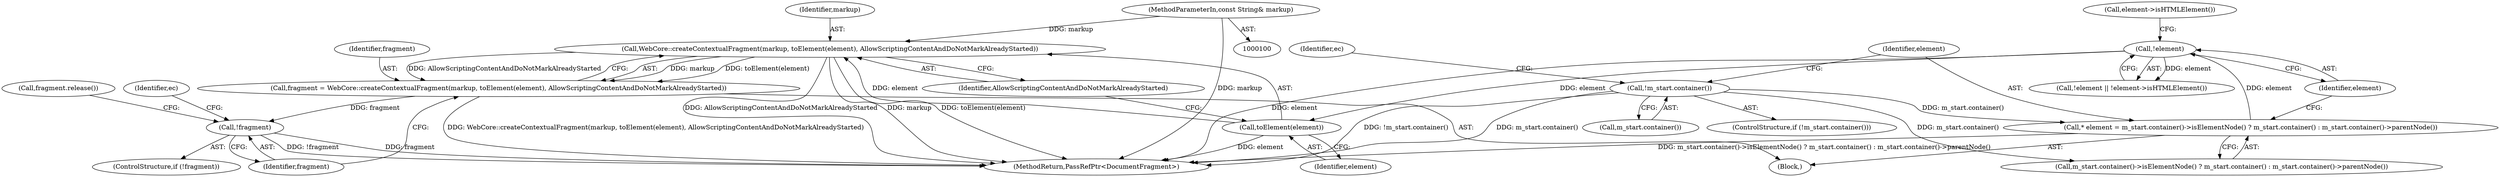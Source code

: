 digraph "0_Chrome_73edae623529f04c668268de49d00324b96166a2@API" {
"1000135" [label="(Call,WebCore::createContextualFragment(markup, toElement(element), AllowScriptingContentAndDoNotMarkAlreadyStarted))"];
"1000101" [label="(MethodParameterIn,const String& markup)"];
"1000137" [label="(Call,toElement(element))"];
"1000122" [label="(Call,!element)"];
"1000114" [label="(Call,* element = m_start.container()->isElementNode() ? m_start.container() : m_start.container()->parentNode())"];
"1000105" [label="(Call,!m_start.container())"];
"1000133" [label="(Call,fragment = WebCore::createContextualFragment(markup, toElement(element), AllowScriptingContentAndDoNotMarkAlreadyStarted))"];
"1000141" [label="(Call,!fragment)"];
"1000116" [label="(Call,m_start.container()->isElementNode() ? m_start.container() : m_start.container()->parentNode())"];
"1000105" [label="(Call,!m_start.container())"];
"1000114" [label="(Call,* element = m_start.container()->isElementNode() ? m_start.container() : m_start.container()->parentNode())"];
"1000141" [label="(Call,!fragment)"];
"1000138" [label="(Identifier,element)"];
"1000142" [label="(Identifier,fragment)"];
"1000106" [label="(Call,m_start.container())"];
"1000134" [label="(Identifier,fragment)"];
"1000125" [label="(Call,element->isHTMLElement())"];
"1000140" [label="(ControlStructure,if (!fragment))"];
"1000151" [label="(MethodReturn,PassRefPtr<DocumentFragment>)"];
"1000133" [label="(Call,fragment = WebCore::createContextualFragment(markup, toElement(element), AllowScriptingContentAndDoNotMarkAlreadyStarted))"];
"1000150" [label="(Call,fragment.release())"];
"1000135" [label="(Call,WebCore::createContextualFragment(markup, toElement(element), AllowScriptingContentAndDoNotMarkAlreadyStarted))"];
"1000101" [label="(MethodParameterIn,const String& markup)"];
"1000122" [label="(Call,!element)"];
"1000123" [label="(Identifier,element)"];
"1000145" [label="(Identifier,ec)"];
"1000109" [label="(Identifier,ec)"];
"1000104" [label="(ControlStructure,if (!m_start.container()))"];
"1000115" [label="(Identifier,element)"];
"1000103" [label="(Block,)"];
"1000139" [label="(Identifier,AllowScriptingContentAndDoNotMarkAlreadyStarted)"];
"1000121" [label="(Call,!element || !element->isHTMLElement())"];
"1000137" [label="(Call,toElement(element))"];
"1000136" [label="(Identifier,markup)"];
"1000135" -> "1000133"  [label="AST: "];
"1000135" -> "1000139"  [label="CFG: "];
"1000136" -> "1000135"  [label="AST: "];
"1000137" -> "1000135"  [label="AST: "];
"1000139" -> "1000135"  [label="AST: "];
"1000133" -> "1000135"  [label="CFG: "];
"1000135" -> "1000151"  [label="DDG: AllowScriptingContentAndDoNotMarkAlreadyStarted"];
"1000135" -> "1000151"  [label="DDG: markup"];
"1000135" -> "1000151"  [label="DDG: toElement(element)"];
"1000135" -> "1000133"  [label="DDG: markup"];
"1000135" -> "1000133"  [label="DDG: toElement(element)"];
"1000135" -> "1000133"  [label="DDG: AllowScriptingContentAndDoNotMarkAlreadyStarted"];
"1000101" -> "1000135"  [label="DDG: markup"];
"1000137" -> "1000135"  [label="DDG: element"];
"1000101" -> "1000100"  [label="AST: "];
"1000101" -> "1000151"  [label="DDG: markup"];
"1000137" -> "1000138"  [label="CFG: "];
"1000138" -> "1000137"  [label="AST: "];
"1000139" -> "1000137"  [label="CFG: "];
"1000137" -> "1000151"  [label="DDG: element"];
"1000122" -> "1000137"  [label="DDG: element"];
"1000122" -> "1000121"  [label="AST: "];
"1000122" -> "1000123"  [label="CFG: "];
"1000123" -> "1000122"  [label="AST: "];
"1000125" -> "1000122"  [label="CFG: "];
"1000121" -> "1000122"  [label="CFG: "];
"1000122" -> "1000151"  [label="DDG: element"];
"1000122" -> "1000121"  [label="DDG: element"];
"1000114" -> "1000122"  [label="DDG: element"];
"1000114" -> "1000103"  [label="AST: "];
"1000114" -> "1000116"  [label="CFG: "];
"1000115" -> "1000114"  [label="AST: "];
"1000116" -> "1000114"  [label="AST: "];
"1000123" -> "1000114"  [label="CFG: "];
"1000114" -> "1000151"  [label="DDG: m_start.container()->isElementNode() ? m_start.container() : m_start.container()->parentNode()"];
"1000105" -> "1000114"  [label="DDG: m_start.container()"];
"1000105" -> "1000104"  [label="AST: "];
"1000105" -> "1000106"  [label="CFG: "];
"1000106" -> "1000105"  [label="AST: "];
"1000109" -> "1000105"  [label="CFG: "];
"1000115" -> "1000105"  [label="CFG: "];
"1000105" -> "1000151"  [label="DDG: !m_start.container()"];
"1000105" -> "1000151"  [label="DDG: m_start.container()"];
"1000105" -> "1000116"  [label="DDG: m_start.container()"];
"1000133" -> "1000103"  [label="AST: "];
"1000134" -> "1000133"  [label="AST: "];
"1000142" -> "1000133"  [label="CFG: "];
"1000133" -> "1000151"  [label="DDG: WebCore::createContextualFragment(markup, toElement(element), AllowScriptingContentAndDoNotMarkAlreadyStarted)"];
"1000133" -> "1000141"  [label="DDG: fragment"];
"1000141" -> "1000140"  [label="AST: "];
"1000141" -> "1000142"  [label="CFG: "];
"1000142" -> "1000141"  [label="AST: "];
"1000145" -> "1000141"  [label="CFG: "];
"1000150" -> "1000141"  [label="CFG: "];
"1000141" -> "1000151"  [label="DDG: fragment"];
"1000141" -> "1000151"  [label="DDG: !fragment"];
}
